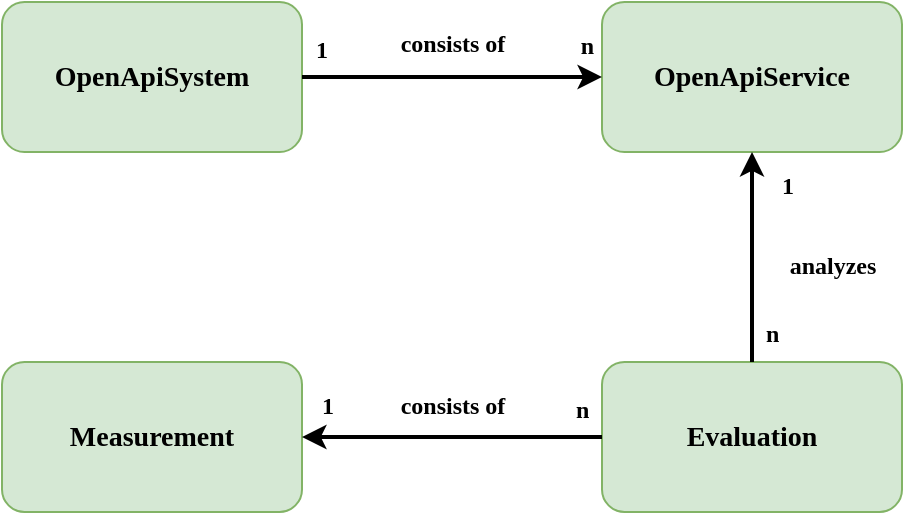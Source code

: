 <mxfile version="10.3.6" type="device"><diagram id="6hekaEaukxnnzR2Nkzai" name="Page-1"><mxGraphModel dx="961" dy="585" grid="1" gridSize="10" guides="1" tooltips="1" connect="1" arrows="1" fold="1" page="1" pageScale="1" pageWidth="826" pageHeight="1169" math="0" shadow="0"><root><mxCell id="0"/><mxCell id="1" parent="0"/><mxCell id="VUVYyC8E4vtMOE8l6xYX-1" value="OpenApiSystem" style="rounded=1;whiteSpace=wrap;html=1;fillColor=#d5e8d4;strokeColor=#82b366;fontStyle=1;fontFamily=Verdana;fontSize=14;" vertex="1" parent="1"><mxGeometry x="120" y="160" width="150" height="75" as="geometry"/></mxCell><mxCell id="VUVYyC8E4vtMOE8l6xYX-2" value="OpenApiService" style="rounded=1;whiteSpace=wrap;html=1;fillColor=#d5e8d4;strokeColor=#82b366;fontStyle=1;fontFamily=Verdana;fontSize=14;" vertex="1" parent="1"><mxGeometry x="420" y="160" width="150" height="75" as="geometry"/></mxCell><mxCell id="VUVYyC8E4vtMOE8l6xYX-4" value="consists of" style="endArrow=classic;html=1;edgeStyle=orthogonalEdgeStyle;fontFamily=Verdana;fontSize=12;rounded=0;endFill=1;strokeWidth=2;fontStyle=1;spacingBottom=-3;spacingRight=-9;" edge="1" parent="1" source="VUVYyC8E4vtMOE8l6xYX-1" target="VUVYyC8E4vtMOE8l6xYX-2"><mxGeometry x="-0.067" y="18" relative="1" as="geometry"><mxPoint x="230" y="290" as="sourcePoint"/><mxPoint x="390" y="290" as="targetPoint"/><mxPoint as="offset"/></mxGeometry></mxCell><mxCell id="VUVYyC8E4vtMOE8l6xYX-5" value="1" style="resizable=0;html=1;align=left;verticalAlign=bottom;labelBackgroundColor=#ffffff;fontSize=12;spacingBottom=-2;spacingLeft=-5;fontFamily=Verdana;fontStyle=1" connectable="0" vertex="1" parent="VUVYyC8E4vtMOE8l6xYX-4"><mxGeometry x="-1" relative="1" as="geometry"><mxPoint x="10" y="-7.5" as="offset"/></mxGeometry></mxCell><mxCell id="VUVYyC8E4vtMOE8l6xYX-6" value="n" style="resizable=0;html=1;align=right;verticalAlign=bottom;labelBackgroundColor=#ffffff;fontSize=12;fontStyle=1;spacingRight=-4;spacingLeft=0;fontFamily=Verdana;" connectable="0" vertex="1" parent="VUVYyC8E4vtMOE8l6xYX-4"><mxGeometry x="1" relative="1" as="geometry"><mxPoint x="-7.5" y="-7.5" as="offset"/></mxGeometry></mxCell><mxCell id="VUVYyC8E4vtMOE8l6xYX-9" value="Evaluation" style="rounded=1;whiteSpace=wrap;html=1;fillColor=#d5e8d4;strokeColor=#82b366;fontStyle=1;fontFamily=Verdana;fontSize=14;" vertex="1" parent="1"><mxGeometry x="420" y="340" width="150" height="75" as="geometry"/></mxCell><mxCell id="VUVYyC8E4vtMOE8l6xYX-10" value="analyzes" style="endArrow=classic;html=1;edgeStyle=orthogonalEdgeStyle;fontFamily=Verdana;fontSize=12;rounded=0;endFill=1;strokeWidth=2;fontStyle=1;spacingBottom=-3;spacingRight=-9;" edge="1" parent="1" source="VUVYyC8E4vtMOE8l6xYX-9" target="VUVYyC8E4vtMOE8l6xYX-2"><mxGeometry x="-0.048" y="-35" relative="1" as="geometry"><mxPoint x="280" y="207.5" as="sourcePoint"/><mxPoint x="430" y="207.5" as="targetPoint"/><mxPoint as="offset"/></mxGeometry></mxCell><mxCell id="VUVYyC8E4vtMOE8l6xYX-11" value="n" style="resizable=0;html=1;align=left;verticalAlign=bottom;labelBackgroundColor=#ffffff;fontSize=12;spacingBottom=-2;spacingLeft=-5;fontFamily=Verdana;fontStyle=1" connectable="0" vertex="1" parent="VUVYyC8E4vtMOE8l6xYX-10"><mxGeometry x="-1" relative="1" as="geometry"><mxPoint x="10" y="-7.5" as="offset"/></mxGeometry></mxCell><mxCell id="VUVYyC8E4vtMOE8l6xYX-12" value="1" style="resizable=0;html=1;align=right;verticalAlign=bottom;labelBackgroundColor=#ffffff;fontSize=12;fontStyle=1;spacingRight=-6;spacingLeft=0;fontFamily=Verdana;" connectable="0" vertex="1" parent="VUVYyC8E4vtMOE8l6xYX-10"><mxGeometry x="1" relative="1" as="geometry"><mxPoint x="15" y="25" as="offset"/></mxGeometry></mxCell><mxCell id="VUVYyC8E4vtMOE8l6xYX-13" value="Measurement" style="rounded=1;whiteSpace=wrap;html=1;fillColor=#d5e8d4;strokeColor=#82b366;fontStyle=1;fontFamily=Verdana;fontSize=14;" vertex="1" parent="1"><mxGeometry x="120" y="340" width="150" height="75" as="geometry"/></mxCell><mxCell id="VUVYyC8E4vtMOE8l6xYX-14" value="consists of" style="endArrow=classic;html=1;edgeStyle=orthogonalEdgeStyle;fontFamily=Verdana;fontSize=12;rounded=0;endFill=1;strokeWidth=2;fontStyle=1;spacingBottom=-3;spacingRight=-9;" edge="1" parent="1" source="VUVYyC8E4vtMOE8l6xYX-9" target="VUVYyC8E4vtMOE8l6xYX-13"><mxGeometry x="0.067" y="-17" relative="1" as="geometry"><mxPoint x="390" y="375" as="sourcePoint"/><mxPoint x="390" y="270" as="targetPoint"/><mxPoint as="offset"/></mxGeometry></mxCell><mxCell id="VUVYyC8E4vtMOE8l6xYX-15" value="n" style="resizable=0;html=1;align=left;verticalAlign=bottom;labelBackgroundColor=#ffffff;fontSize=12;spacingBottom=-2;spacingLeft=-5;fontFamily=Verdana;fontStyle=1" connectable="0" vertex="1" parent="VUVYyC8E4vtMOE8l6xYX-14"><mxGeometry x="-1" relative="1" as="geometry"><mxPoint x="-10" y="-7.5" as="offset"/></mxGeometry></mxCell><mxCell id="VUVYyC8E4vtMOE8l6xYX-16" value="1" style="resizable=0;html=1;align=right;verticalAlign=bottom;labelBackgroundColor=#ffffff;fontSize=12;fontStyle=1;spacingRight=-6;spacingLeft=0;fontFamily=Verdana;" connectable="0" vertex="1" parent="VUVYyC8E4vtMOE8l6xYX-14"><mxGeometry x="1" relative="1" as="geometry"><mxPoint x="10.5" y="-7.5" as="offset"/></mxGeometry></mxCell></root></mxGraphModel></diagram></mxfile>